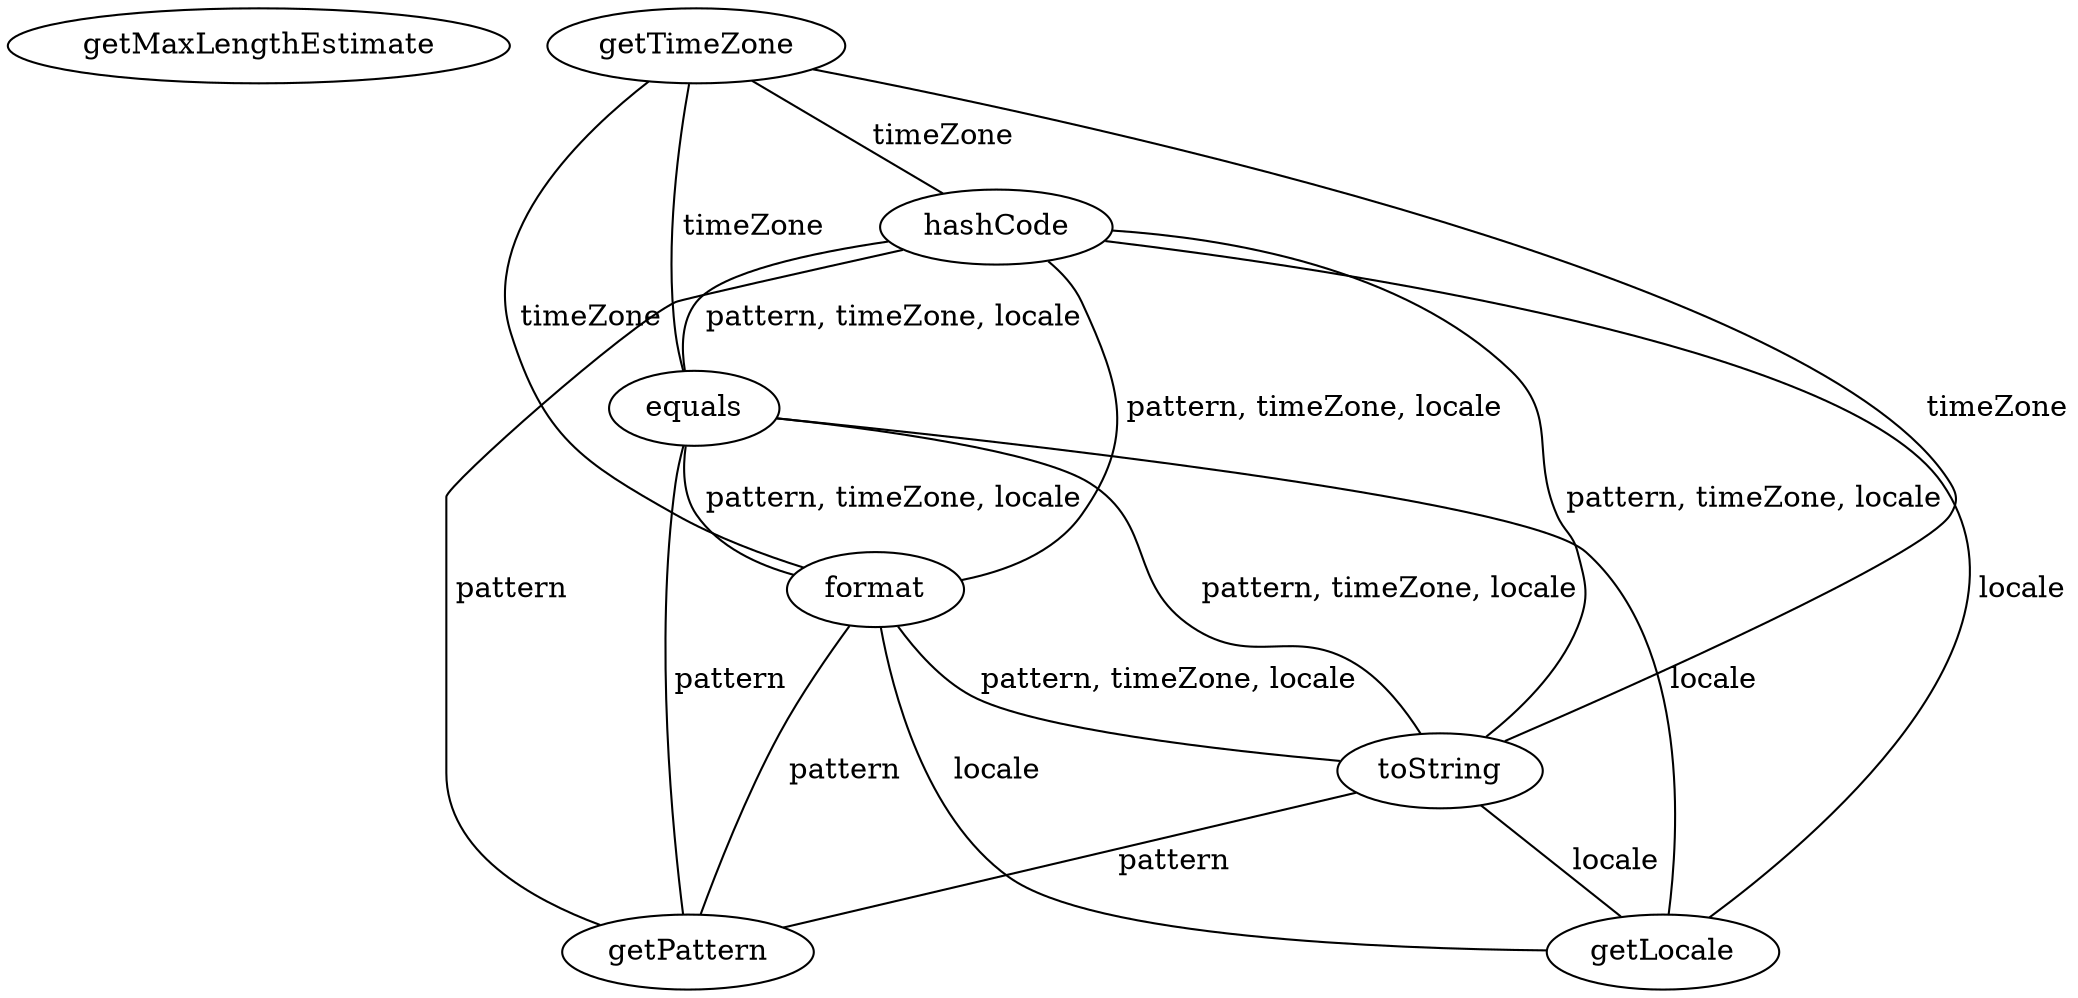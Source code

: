 digraph G {
getMaxLengthEstimate;
getTimeZone;
hashCode;
equals;
format;
toString;
getPattern;
getLocale;
getTimeZone -> hashCode [label=" timeZone", dir=none];
getTimeZone -> equals [label=" timeZone", dir=none];
getTimeZone -> format [label=" timeZone", dir=none];
getTimeZone -> toString [label=" timeZone", dir=none];
hashCode -> equals [label=" pattern, timeZone, locale", dir=none];
hashCode -> format [label=" pattern, timeZone, locale", dir=none];
hashCode -> toString [label=" pattern, timeZone, locale", dir=none];
hashCode -> getPattern [label=" pattern", dir=none];
hashCode -> getLocale [label=" locale", dir=none];
equals -> format [label=" pattern, timeZone, locale", dir=none];
equals -> toString [label=" pattern, timeZone, locale", dir=none];
equals -> getPattern [label=" pattern", dir=none];
equals -> getLocale [label=" locale", dir=none];
format -> toString [label=" pattern, timeZone, locale", dir=none];
format -> getPattern [label=" pattern", dir=none];
format -> getLocale [label=" locale", dir=none];
toString -> getPattern [label=" pattern", dir=none];
toString -> getLocale [label=" locale", dir=none];
}